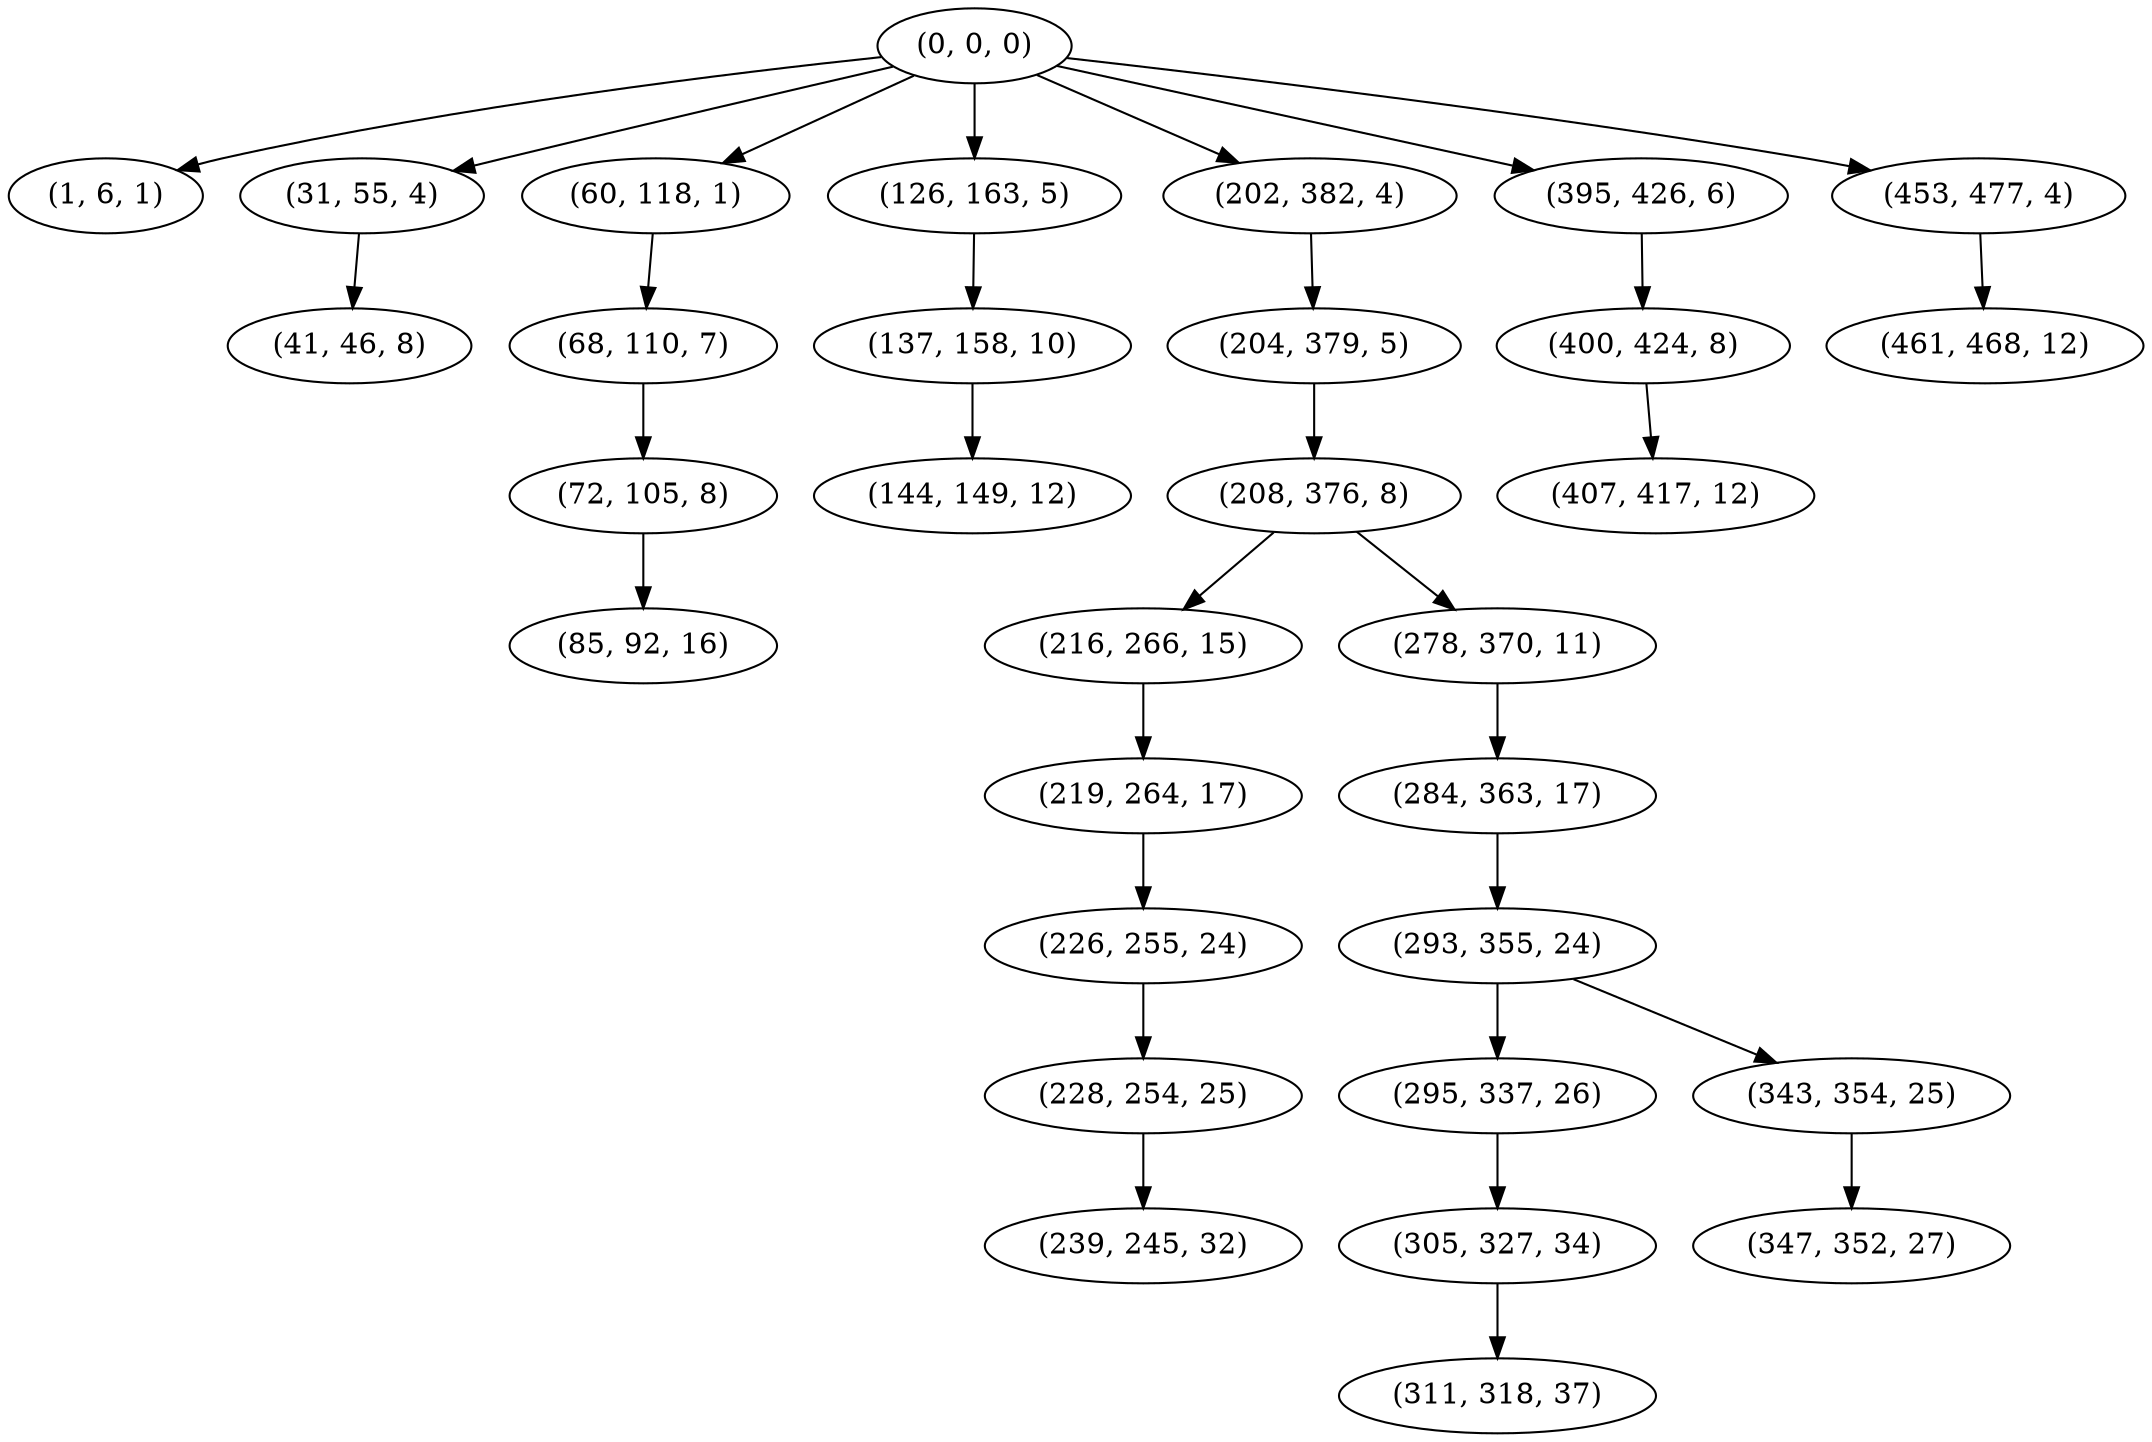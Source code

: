 digraph tree {
    "(0, 0, 0)";
    "(1, 6, 1)";
    "(31, 55, 4)";
    "(41, 46, 8)";
    "(60, 118, 1)";
    "(68, 110, 7)";
    "(72, 105, 8)";
    "(85, 92, 16)";
    "(126, 163, 5)";
    "(137, 158, 10)";
    "(144, 149, 12)";
    "(202, 382, 4)";
    "(204, 379, 5)";
    "(208, 376, 8)";
    "(216, 266, 15)";
    "(219, 264, 17)";
    "(226, 255, 24)";
    "(228, 254, 25)";
    "(239, 245, 32)";
    "(278, 370, 11)";
    "(284, 363, 17)";
    "(293, 355, 24)";
    "(295, 337, 26)";
    "(305, 327, 34)";
    "(311, 318, 37)";
    "(343, 354, 25)";
    "(347, 352, 27)";
    "(395, 426, 6)";
    "(400, 424, 8)";
    "(407, 417, 12)";
    "(453, 477, 4)";
    "(461, 468, 12)";
    "(0, 0, 0)" -> "(1, 6, 1)";
    "(0, 0, 0)" -> "(31, 55, 4)";
    "(0, 0, 0)" -> "(60, 118, 1)";
    "(0, 0, 0)" -> "(126, 163, 5)";
    "(0, 0, 0)" -> "(202, 382, 4)";
    "(0, 0, 0)" -> "(395, 426, 6)";
    "(0, 0, 0)" -> "(453, 477, 4)";
    "(31, 55, 4)" -> "(41, 46, 8)";
    "(60, 118, 1)" -> "(68, 110, 7)";
    "(68, 110, 7)" -> "(72, 105, 8)";
    "(72, 105, 8)" -> "(85, 92, 16)";
    "(126, 163, 5)" -> "(137, 158, 10)";
    "(137, 158, 10)" -> "(144, 149, 12)";
    "(202, 382, 4)" -> "(204, 379, 5)";
    "(204, 379, 5)" -> "(208, 376, 8)";
    "(208, 376, 8)" -> "(216, 266, 15)";
    "(208, 376, 8)" -> "(278, 370, 11)";
    "(216, 266, 15)" -> "(219, 264, 17)";
    "(219, 264, 17)" -> "(226, 255, 24)";
    "(226, 255, 24)" -> "(228, 254, 25)";
    "(228, 254, 25)" -> "(239, 245, 32)";
    "(278, 370, 11)" -> "(284, 363, 17)";
    "(284, 363, 17)" -> "(293, 355, 24)";
    "(293, 355, 24)" -> "(295, 337, 26)";
    "(293, 355, 24)" -> "(343, 354, 25)";
    "(295, 337, 26)" -> "(305, 327, 34)";
    "(305, 327, 34)" -> "(311, 318, 37)";
    "(343, 354, 25)" -> "(347, 352, 27)";
    "(395, 426, 6)" -> "(400, 424, 8)";
    "(400, 424, 8)" -> "(407, 417, 12)";
    "(453, 477, 4)" -> "(461, 468, 12)";
}
